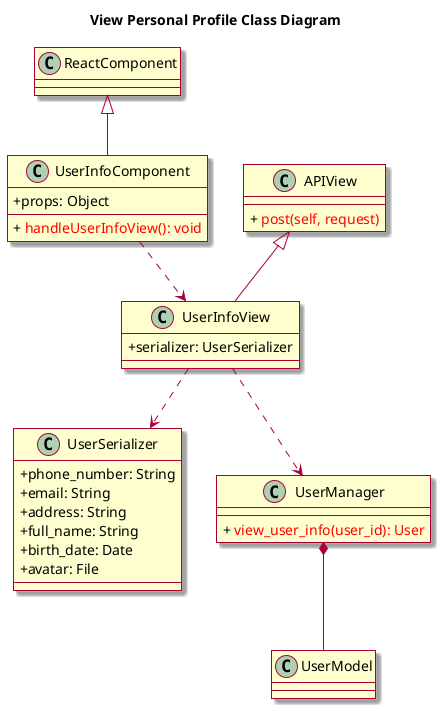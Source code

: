 @startuml
skin rose 
skinparam ClassAttributeIconSize 0

title View Personal Profile Class Diagram 

class ReactComponent

class UserInfoComponent{
    + props: Object 
    + {method} <color:red> handleUserInfoView(): void 
}

class UserInfoView {
    + serializer: UserSerializer
}

class APIView {
    + {method} <color:red> post(self, request)
}

class UserSerializer {
    + phone_number: String 
    + email: String 
    + address: String 
    + full_name: String 
    + birth_date: Date 
    + avatar: File 
}

class UserManager {
    + {method}<color:red> view_user_info(user_id): User
}

class UserModel 

ReactComponent <|-- UserInfoComponent
APIView <|-- UserInfoView
UserInfoComponent ..>UserInfoView
UserInfoView ..> UserSerializer
UserInfoView ..> UserManager
UserManager *-- UserModel
@enduml


